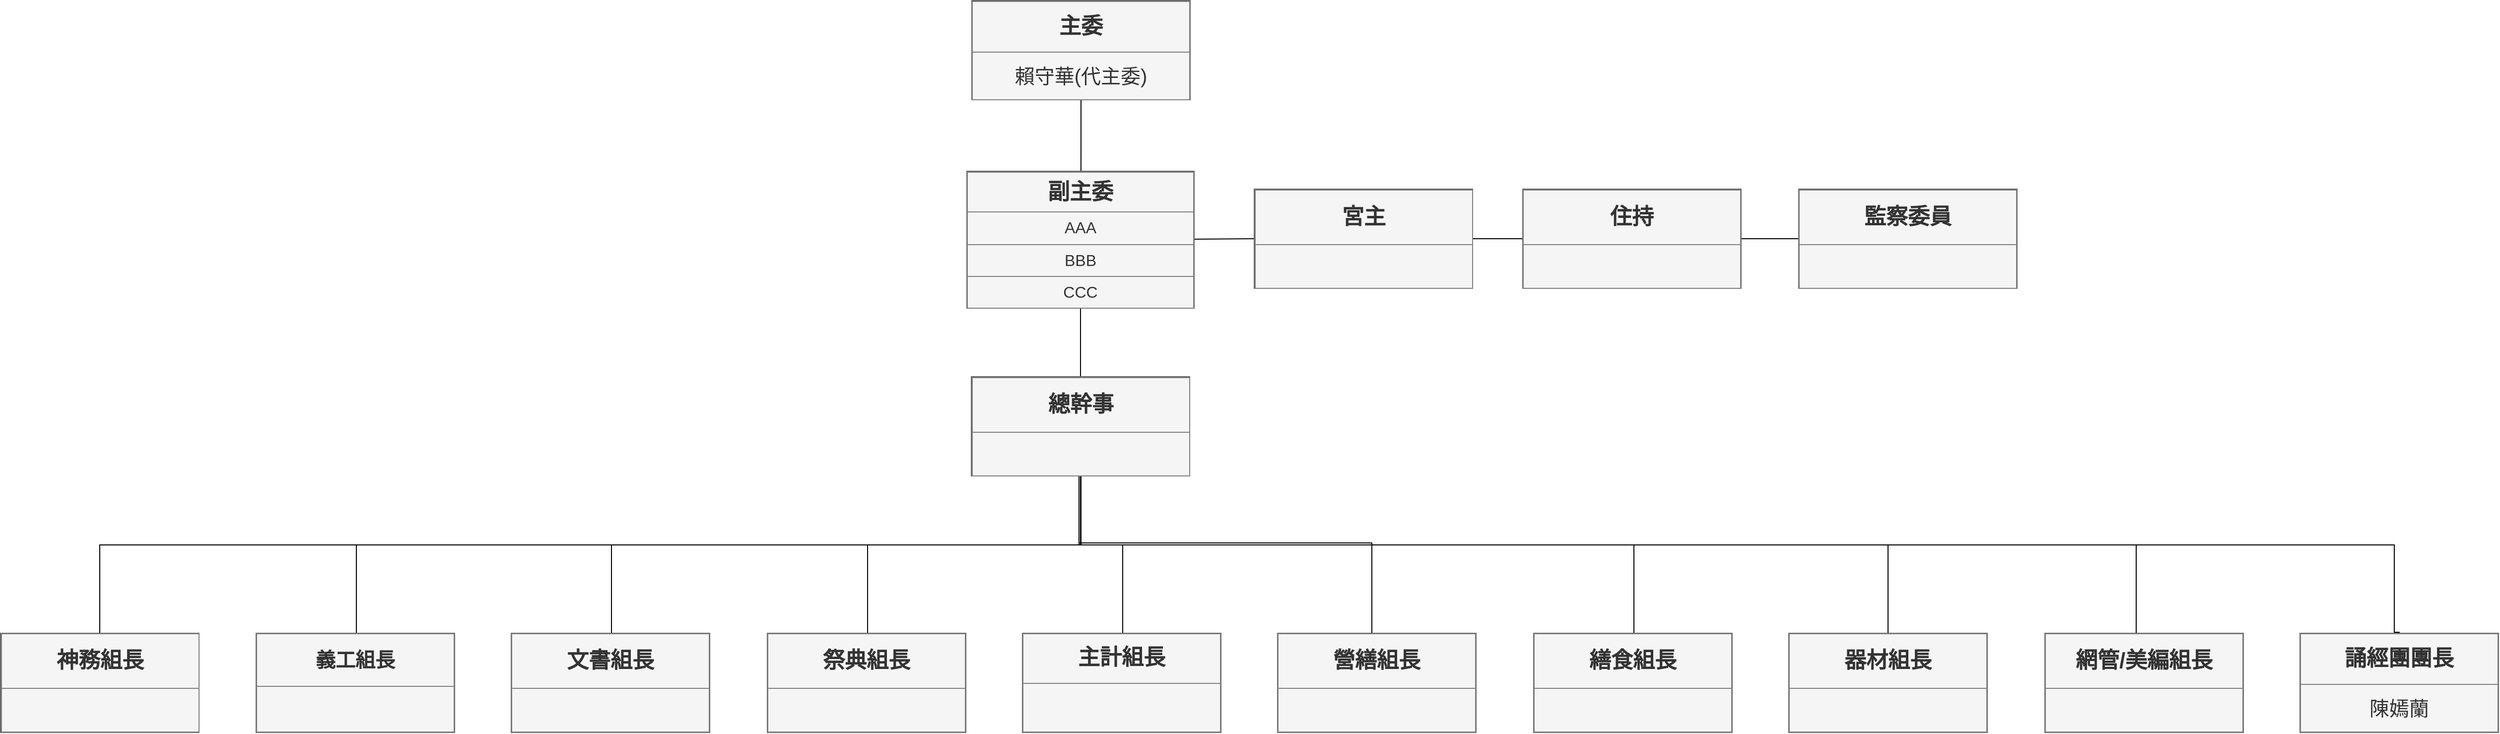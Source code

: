 <mxfile version="10.7.0" type="github"><diagram name="Page-1" id="b98fa263-6416-c6ec-5b7d-78bf54ef71d0"><mxGraphModel dx="3436.5" dy="2199" grid="1" gridSize="10" guides="1" tooltips="1" connect="1" arrows="1" fold="1" page="1" pageScale="1.5" pageWidth="1169" pageHeight="826" background="#ffffff" math="0" shadow="0"><root><mxCell id="0" style=";html=1;"/><mxCell id="1" style=";html=1;" parent="0"/><mxCell id="AvJd5Pj_C6RKvI8IBWGH-46" style="edgeStyle=orthogonalEdgeStyle;rounded=0;orthogonalLoop=1;jettySize=auto;html=1;exitX=0.5;exitY=1;exitDx=0;exitDy=0;entryX=0.5;entryY=0;entryDx=0;entryDy=0;endArrow=none;endFill=0;" edge="1" parent="1" source="AvJd5Pj_C6RKvI8IBWGH-23" target="AvJd5Pj_C6RKvI8IBWGH-40"><mxGeometry relative="1" as="geometry"><Array as="points"><mxPoint x="887" y="391"/><mxPoint x="2210" y="391"/><mxPoint x="2210" y="479"/></Array></mxGeometry></mxCell><mxCell id="303ed1de8c2c98b4-77" style="edgeStyle=orthogonalEdgeStyle;html=1;startSize=6;endFill=0;endSize=6;strokeWidth=1;fontSize=16;rounded=0;endArrow=none;" parent="1" source="AvJd5Pj_C6RKvI8IBWGH-16" edge="1"><mxGeometry relative="1" as="geometry"><mxPoint x="887.529" y="-50.5" as="sourcePoint"/><mxPoint x="886.941" y="24.5" as="targetPoint"/></mxGeometry></mxCell><mxCell id="303ed1de8c2c98b4-79" style="edgeStyle=orthogonalEdgeStyle;html=1;startSize=6;endFill=0;endSize=6;strokeWidth=1;fontSize=16;rounded=0;endArrow=none;" parent="1" source="AvJd5Pj_C6RKvI8IBWGH-15" target="AvJd5Pj_C6RKvI8IBWGH-23" edge="1"><mxGeometry relative="1" as="geometry"><mxPoint x="890" y="330.5" as="sourcePoint"/><mxPoint x="886" y="230.5" as="targetPoint"/></mxGeometry></mxCell><mxCell id="303ed1de8c2c98b4-82" style="edgeStyle=orthogonalEdgeStyle;html=1;startSize=6;endFill=0;endSize=6;strokeWidth=1;fontSize=16;rounded=0;endArrow=none;exitX=0.5;exitY=1;exitDx=0;exitDy=0;entryX=0.5;entryY=0;entryDx=0;entryDy=0;" parent="1" source="AvJd5Pj_C6RKvI8IBWGH-23" target="AvJd5Pj_C6RKvI8IBWGH-29" edge="1"><mxGeometry relative="1" as="geometry"><Array as="points"><mxPoint x="887" y="391"/><mxPoint x="-101" y="391"/></Array><mxPoint x="892.5" y="313.5" as="sourcePoint"/><mxPoint x="138" y="490" as="targetPoint"/></mxGeometry></mxCell><mxCell id="303ed1de8c2c98b4-83" style="edgeStyle=orthogonalEdgeStyle;html=1;startSize=6;endFill=0;endSize=6;strokeWidth=1;fontSize=16;rounded=0;endArrow=none;" parent="1" source="AvJd5Pj_C6RKvI8IBWGH-23" edge="1"><mxGeometry relative="1" as="geometry"><Array as="points"><mxPoint x="885" y="389"/><mxPoint x="1180" y="389"/><mxPoint x="1180" y="489"/></Array><mxPoint x="885" y="312.5" as="sourcePoint"/><mxPoint x="1194" y="490" as="targetPoint"/></mxGeometry></mxCell><mxCell id="303ed1de8c2c98b4-84" style="edgeStyle=orthogonalEdgeStyle;html=1;startSize=6;endFill=0;endSize=6;strokeWidth=1;fontSize=16;rounded=0;endArrow=none;entryX=0.5;entryY=0;entryDx=0;entryDy=0;" parent="1" target="AvJd5Pj_C6RKvI8IBWGH-38" edge="1"><mxGeometry relative="1" as="geometry"><Array as="points"><mxPoint x="885" y="391"/><mxPoint x="1700" y="391"/></Array><mxPoint x="885" y="341" as="sourcePoint"/><mxPoint x="1770" y="491" as="targetPoint"/></mxGeometry></mxCell><mxCell id="AvJd5Pj_C6RKvI8IBWGH-6" value="" style="endArrow=none;html=1;entryX=0;entryY=0.5;entryDx=0;entryDy=0;" edge="1" parent="1" target="AvJd5Pj_C6RKvI8IBWGH-17"><mxGeometry width="50" height="50" relative="1" as="geometry"><mxPoint x="998" y="83" as="sourcePoint"/><mxPoint x="1054.647" y="83.412" as="targetPoint"/></mxGeometry></mxCell><mxCell id="AvJd5Pj_C6RKvI8IBWGH-8" value="" style="endArrow=none;html=1;entryX=0;entryY=0.5;entryDx=0;entryDy=0;exitX=1;exitY=0.5;exitDx=0;exitDy=0;" edge="1" parent="1" source="AvJd5Pj_C6RKvI8IBWGH-17" target="AvJd5Pj_C6RKvI8IBWGH-21"><mxGeometry width="50" height="50" relative="1" as="geometry"><mxPoint x="1292" y="82.5" as="sourcePoint"/><mxPoint x="1325.059" y="81.912" as="targetPoint"/></mxGeometry></mxCell><mxCell id="AvJd5Pj_C6RKvI8IBWGH-9" value="" style="endArrow=none;html=1;" edge="1" parent="1" source="AvJd5Pj_C6RKvI8IBWGH-21" target="AvJd5Pj_C6RKvI8IBWGH-22"><mxGeometry width="50" height="50" relative="1" as="geometry"><mxPoint x="1551.941" y="81.912" as="sourcePoint"/><mxPoint x="1592" y="83.077" as="targetPoint"/></mxGeometry></mxCell><mxCell id="AvJd5Pj_C6RKvI8IBWGH-15" value="&lt;table border=&quot;1&quot; width=&quot;100%&quot; cellpadding=&quot;4&quot; style=&quot;width: 100% ; height: 100% ; border-collapse: collapse ; font-size: 16px&quot;&gt;&lt;tbody&gt;&lt;tr&gt;&lt;th align=&quot;center&quot;&gt;&lt;b&gt;&lt;font style=&quot;font-size: 22px&quot;&gt;副主委&lt;/font&gt;&lt;/b&gt;&lt;/th&gt;&lt;/tr&gt;&lt;tr&gt;&lt;td align=&quot;center&quot;&gt;&lt;font style=&quot;font-size: 16px&quot;&gt;AAA&lt;br&gt;&lt;/font&gt;&lt;/td&gt;&lt;/tr&gt;&lt;tr&gt;&lt;td align=&quot;center&quot;&gt;&lt;font style=&quot;font-size: 16px&quot;&gt;BBB&lt;/font&gt;&lt;/td&gt;&lt;/tr&gt;&lt;tr&gt;&lt;td style=&quot;text-align: center&quot;&gt;&lt;font style=&quot;font-size: 16px&quot;&gt;CCC&lt;/font&gt;&lt;/td&gt;&lt;/tr&gt;&lt;/tbody&gt;&lt;/table&gt;&lt;br style=&quot;font-size: 16px&quot;&gt;" style="text;html=1;overflow=fill;rounded=0;fillColor=#f5f5f5;strokeColor=#666666;fontColor=#333333;" vertex="1" parent="1"><mxGeometry x="772" y="14.5" width="229" height="138" as="geometry"/></mxCell><mxCell id="AvJd5Pj_C6RKvI8IBWGH-16" value="&lt;table border=&quot;1&quot; width=&quot;100%&quot; cellpadding=&quot;4&quot; style=&quot;width: 100% ; height: 100% ; border-collapse: collapse ; font-size: 20px&quot;&gt;&lt;tbody&gt;&lt;tr&gt;&lt;th align=&quot;center&quot;&gt;&lt;b&gt;&lt;font style=&quot;font-size: 22px&quot;&gt;主委&lt;/font&gt;&lt;/b&gt;&lt;/th&gt;&lt;/tr&gt;&lt;tr&gt;&lt;td align=&quot;center&quot;&gt;&lt;font style=&quot;font-size: 20px&quot;&gt;賴守華(代主委)&lt;/font&gt;&lt;/td&gt;&lt;/tr&gt;&lt;/tbody&gt;&lt;/table&gt;&lt;br style=&quot;font-size: 20px&quot;&gt;" style="text;html=1;overflow=fill;rounded=0;fillColor=#f5f5f5;strokeColor=#666666;fontColor=#333333;" vertex="1" parent="1"><mxGeometry x="777" y="-157.5" width="220" height="100" as="geometry"/></mxCell><mxCell id="AvJd5Pj_C6RKvI8IBWGH-17" value="&lt;table border=&quot;1&quot; width=&quot;100%&quot; cellpadding=&quot;4&quot; style=&quot;width: 100% ; height: 100% ; border-collapse: collapse ; font-size: 16px&quot;&gt;&lt;tbody&gt;&lt;tr&gt;&lt;th align=&quot;center&quot;&gt;&lt;b&gt;&lt;font style=&quot;font-size: 22px&quot;&gt;宮主&lt;/font&gt;&lt;/b&gt;&lt;/th&gt;&lt;/tr&gt;&lt;tr&gt;&lt;td align=&quot;center&quot;&gt;&lt;br&gt;&lt;/td&gt;&lt;/tr&gt;&lt;/tbody&gt;&lt;/table&gt;&lt;br style=&quot;font-size: 16px&quot;&gt;" style="text;html=1;overflow=fill;rounded=0;fillColor=#f5f5f5;strokeColor=#666666;fontColor=#333333;" vertex="1" parent="1"><mxGeometry x="1061.5" y="32.5" width="220" height="100" as="geometry"/></mxCell><mxCell id="AvJd5Pj_C6RKvI8IBWGH-21" value="&lt;table border=&quot;1&quot; width=&quot;100%&quot; cellpadding=&quot;4&quot; style=&quot;width: 100% ; height: 100% ; border-collapse: collapse ; font-size: 16px&quot;&gt;&lt;tbody&gt;&lt;tr&gt;&lt;th align=&quot;center&quot;&gt;&lt;b&gt;&lt;font style=&quot;font-size: 22px&quot;&gt;住持&lt;/font&gt;&lt;/b&gt;&lt;/th&gt;&lt;/tr&gt;&lt;tr&gt;&lt;td align=&quot;center&quot;&gt;&lt;br&gt;&lt;/td&gt;&lt;/tr&gt;&lt;/tbody&gt;&lt;/table&gt;&lt;br style=&quot;font-size: 16px&quot;&gt;" style="text;html=1;overflow=fill;rounded=0;fillColor=#f5f5f5;strokeColor=#666666;fontColor=#333333;" vertex="1" parent="1"><mxGeometry x="1332" y="32.5" width="220" height="100" as="geometry"/></mxCell><mxCell id="AvJd5Pj_C6RKvI8IBWGH-22" value="&lt;table border=&quot;1&quot; width=&quot;100%&quot; cellpadding=&quot;4&quot; style=&quot;width: 100% ; height: 100% ; border-collapse: collapse ; font-size: 16px&quot;&gt;&lt;tbody&gt;&lt;tr&gt;&lt;th align=&quot;center&quot;&gt;&lt;font style=&quot;font-size: 22px&quot;&gt;監察委員&lt;/font&gt;&lt;/th&gt;&lt;/tr&gt;&lt;tr&gt;&lt;td align=&quot;center&quot;&gt;&lt;br&gt;&lt;/td&gt;&lt;/tr&gt;&lt;/tbody&gt;&lt;/table&gt;&lt;br style=&quot;font-size: 16px&quot;&gt;" style="text;html=1;overflow=fill;rounded=0;fillColor=#f5f5f5;strokeColor=#666666;fontColor=#333333;" vertex="1" parent="1"><mxGeometry x="1610" y="32.5" width="220" height="100" as="geometry"/></mxCell><mxCell id="AvJd5Pj_C6RKvI8IBWGH-28" style="edgeStyle=orthogonalEdgeStyle;rounded=0;orthogonalLoop=1;jettySize=auto;html=1;exitX=0.5;exitY=1;exitDx=0;exitDy=0;endArrow=none;endFill=0;" edge="1" parent="1" source="AvJd5Pj_C6RKvI8IBWGH-23" target="AvJd5Pj_C6RKvI8IBWGH-30"><mxGeometry relative="1" as="geometry"><mxPoint x="578" y="490" as="targetPoint"/><Array as="points"><mxPoint x="887" y="391"/><mxPoint x="157" y="391"/></Array></mxGeometry></mxCell><mxCell id="AvJd5Pj_C6RKvI8IBWGH-41" style="edgeStyle=orthogonalEdgeStyle;rounded=0;orthogonalLoop=1;jettySize=auto;html=1;exitX=0.5;exitY=1;exitDx=0;exitDy=0;entryX=0.5;entryY=0;entryDx=0;entryDy=0;endArrow=none;endFill=0;" edge="1" parent="1" source="AvJd5Pj_C6RKvI8IBWGH-23" target="AvJd5Pj_C6RKvI8IBWGH-31"><mxGeometry relative="1" as="geometry"><Array as="points"><mxPoint x="887" y="391"/><mxPoint x="414" y="391"/></Array></mxGeometry></mxCell><mxCell id="AvJd5Pj_C6RKvI8IBWGH-42" style="edgeStyle=orthogonalEdgeStyle;rounded=0;orthogonalLoop=1;jettySize=auto;html=1;exitX=0.5;exitY=1;exitDx=0;exitDy=0;entryX=0.5;entryY=0;entryDx=0;entryDy=0;endArrow=none;endFill=0;" edge="1" parent="1" source="AvJd5Pj_C6RKvI8IBWGH-23" target="AvJd5Pj_C6RKvI8IBWGH-32"><mxGeometry relative="1" as="geometry"><Array as="points"><mxPoint x="887" y="391"/><mxPoint x="672" y="391"/></Array></mxGeometry></mxCell><mxCell id="AvJd5Pj_C6RKvI8IBWGH-43" style="edgeStyle=orthogonalEdgeStyle;rounded=0;orthogonalLoop=1;jettySize=auto;html=1;exitX=0.5;exitY=1;exitDx=0;exitDy=0;entryX=0.5;entryY=0;entryDx=0;entryDy=0;endArrow=none;endFill=0;" edge="1" parent="1" source="AvJd5Pj_C6RKvI8IBWGH-23" target="AvJd5Pj_C6RKvI8IBWGH-33"><mxGeometry relative="1" as="geometry"><Array as="points"><mxPoint x="887" y="391"/><mxPoint x="929" y="391"/></Array></mxGeometry></mxCell><mxCell id="AvJd5Pj_C6RKvI8IBWGH-44" style="edgeStyle=orthogonalEdgeStyle;rounded=0;orthogonalLoop=1;jettySize=auto;html=1;exitX=0.5;exitY=1;exitDx=0;exitDy=0;entryX=0.5;entryY=0;entryDx=0;entryDy=0;endArrow=none;endFill=0;" edge="1" parent="1" source="AvJd5Pj_C6RKvI8IBWGH-23" target="AvJd5Pj_C6RKvI8IBWGH-37"><mxGeometry relative="1" as="geometry"><Array as="points"><mxPoint x="887" y="391"/><mxPoint x="1444" y="391"/></Array></mxGeometry></mxCell><mxCell id="AvJd5Pj_C6RKvI8IBWGH-45" style="edgeStyle=orthogonalEdgeStyle;rounded=0;orthogonalLoop=1;jettySize=auto;html=1;endArrow=none;endFill=0;" edge="1" parent="1"><mxGeometry relative="1" as="geometry"><mxPoint x="887" y="321" as="sourcePoint"/><mxPoint x="1950" y="489" as="targetPoint"/><Array as="points"><mxPoint x="887" y="391"/><mxPoint x="1950" y="391"/><mxPoint x="1950" y="478"/></Array></mxGeometry></mxCell><mxCell id="AvJd5Pj_C6RKvI8IBWGH-23" value="&lt;table border=&quot;1&quot; width=&quot;100%&quot; cellpadding=&quot;4&quot; style=&quot;width: 100% ; height: 100% ; border-collapse: collapse ; font-size: 16px&quot;&gt;&lt;tbody&gt;&lt;tr&gt;&lt;th align=&quot;center&quot;&gt;&lt;font style=&quot;font-size: 22px&quot;&gt;總幹事&lt;/font&gt;&lt;/th&gt;&lt;/tr&gt;&lt;tr&gt;&lt;td align=&quot;center&quot;&gt;&lt;br&gt;&lt;/td&gt;&lt;/tr&gt;&lt;/tbody&gt;&lt;/table&gt;&lt;br style=&quot;font-size: 16px&quot;&gt;" style="text;html=1;overflow=fill;rounded=0;fillColor=#f5f5f5;strokeColor=#666666;fontColor=#333333;" vertex="1" parent="1"><mxGeometry x="776.5" y="221.5" width="220" height="100" as="geometry"/></mxCell><mxCell id="AvJd5Pj_C6RKvI8IBWGH-29" value="&lt;table border=&quot;1&quot; width=&quot;100%&quot; cellpadding=&quot;4&quot; style=&quot;width: 100% ; height: 100% ; border-collapse: collapse ; font-size: 16px&quot;&gt;&lt;tbody&gt;&lt;tr&gt;&lt;th align=&quot;center&quot;&gt;&lt;font style=&quot;font-size: 22px&quot;&gt;神務組長&lt;/font&gt;&lt;/th&gt;&lt;/tr&gt;&lt;tr&gt;&lt;td align=&quot;center&quot;&gt;&lt;br&gt;&lt;/td&gt;&lt;/tr&gt;&lt;/tbody&gt;&lt;/table&gt;&lt;br style=&quot;font-size: 16px&quot;&gt;" style="text;html=1;overflow=fill;rounded=0;fillColor=#f5f5f5;strokeColor=#666666;fontColor=#333333;flipH=1;" vertex="1" parent="1"><mxGeometry x="-201.5" y="480" width="200" height="100" as="geometry"/></mxCell><mxCell id="AvJd5Pj_C6RKvI8IBWGH-30" value="&lt;table border=&quot;1&quot; width=&quot;100%&quot; cellpadding=&quot;4&quot; style=&quot;width: 100% ; height: 100% ; border-collapse: collapse ; font-size: 16px&quot;&gt;&lt;tbody&gt;&lt;tr&gt;&lt;th align=&quot;center&quot;&gt;&lt;span style=&quot;font-size: 20px&quot;&gt;義工組長&lt;/span&gt;&lt;/th&gt;&lt;/tr&gt;&lt;tr&gt;&lt;td align=&quot;center&quot;&gt;&lt;br&gt;&lt;/td&gt;&lt;/tr&gt;&lt;/tbody&gt;&lt;/table&gt;&lt;br style=&quot;font-size: 16px&quot;&gt;" style="text;html=1;overflow=fill;rounded=0;fillColor=#f5f5f5;strokeColor=#666666;fontColor=#333333;flipH=1;" vertex="1" parent="1"><mxGeometry x="56" y="480" width="200" height="100" as="geometry"/></mxCell><mxCell id="AvJd5Pj_C6RKvI8IBWGH-31" value="&lt;table border=&quot;1&quot; width=&quot;100%&quot; cellpadding=&quot;4&quot; style=&quot;width: 100% ; height: 100% ; border-collapse: collapse ; font-size: 16px&quot;&gt;&lt;tbody&gt;&lt;tr&gt;&lt;th align=&quot;center&quot;&gt;&lt;font style=&quot;font-size: 22px&quot;&gt;文書組長&lt;/font&gt;&lt;/th&gt;&lt;/tr&gt;&lt;tr&gt;&lt;td align=&quot;center&quot;&gt;&lt;br&gt;&lt;/td&gt;&lt;/tr&gt;&lt;/tbody&gt;&lt;/table&gt;&lt;br style=&quot;font-size: 16px&quot;&gt;" style="text;html=1;overflow=fill;rounded=0;fillColor=#f5f5f5;strokeColor=#666666;fontColor=#333333;flipH=1;" vertex="1" parent="1"><mxGeometry x="313" y="480" width="200" height="100" as="geometry"/></mxCell><mxCell id="AvJd5Pj_C6RKvI8IBWGH-32" value="&lt;table border=&quot;1&quot; width=&quot;100%&quot; cellpadding=&quot;4&quot; style=&quot;width: 100% ; height: 100% ; border-collapse: collapse ; font-size: 16px&quot;&gt;&lt;tbody&gt;&lt;tr&gt;&lt;th align=&quot;center&quot;&gt;&lt;font style=&quot;font-size: 22px&quot;&gt;祭典組長&lt;/font&gt;&lt;/th&gt;&lt;/tr&gt;&lt;tr&gt;&lt;td align=&quot;center&quot;&gt;&lt;br&gt;&lt;/td&gt;&lt;/tr&gt;&lt;/tbody&gt;&lt;/table&gt;&lt;br style=&quot;font-size: 16px&quot;&gt;" style="text;html=1;overflow=fill;rounded=0;fillColor=#f5f5f5;strokeColor=#666666;fontColor=#333333;flipH=1;" vertex="1" parent="1"><mxGeometry x="571" y="480" width="200" height="100" as="geometry"/></mxCell><mxCell id="AvJd5Pj_C6RKvI8IBWGH-33" value="&lt;table border=&quot;1&quot; width=&quot;100%&quot; cellpadding=&quot;4&quot; style=&quot;width: 100% ; height: 100% ; border-collapse: collapse ; font-size: 22px&quot;&gt;&lt;tbody&gt;&lt;tr&gt;&lt;th align=&quot;center&quot;&gt;&lt;span&gt;主計組長&lt;/span&gt;&lt;/th&gt;&lt;/tr&gt;&lt;tr&gt;&lt;td align=&quot;center&quot;&gt;&lt;br&gt;&lt;/td&gt;&lt;/tr&gt;&lt;/tbody&gt;&lt;/table&gt;&lt;br style=&quot;font-size: 16px&quot;&gt;" style="text;html=1;overflow=fill;rounded=0;fillColor=#f5f5f5;strokeColor=#666666;fontColor=#333333;flipH=1;" vertex="1" parent="1"><mxGeometry x="828" y="480" width="200" height="100" as="geometry"/></mxCell><mxCell id="AvJd5Pj_C6RKvI8IBWGH-36" value="&lt;table border=&quot;1&quot; width=&quot;100%&quot; cellpadding=&quot;4&quot; style=&quot;width: 100% ; height: 100% ; border-collapse: collapse ; font-size: 16px&quot;&gt;&lt;tbody&gt;&lt;tr&gt;&lt;th align=&quot;center&quot;&gt;&lt;font style=&quot;font-size: 22px&quot;&gt;營繕組長&lt;/font&gt;&lt;/th&gt;&lt;/tr&gt;&lt;tr&gt;&lt;td align=&quot;center&quot;&gt;&lt;br&gt;&lt;/td&gt;&lt;/tr&gt;&lt;/tbody&gt;&lt;/table&gt;&lt;br style=&quot;font-size: 16px&quot;&gt;" style="text;html=1;overflow=fill;rounded=0;fillColor=#f5f5f5;strokeColor=#666666;fontColor=#333333;flipH=1;" vertex="1" parent="1"><mxGeometry x="1085" y="480" width="200" height="100" as="geometry"/></mxCell><mxCell id="AvJd5Pj_C6RKvI8IBWGH-37" value="&lt;table border=&quot;1&quot; width=&quot;100%&quot; cellpadding=&quot;4&quot; style=&quot;width: 100% ; height: 100% ; border-collapse: collapse ; font-size: 16px&quot;&gt;&lt;tbody&gt;&lt;tr&gt;&lt;th align=&quot;center&quot;&gt;&lt;font style=&quot;font-size: 22px&quot;&gt;繕食組長&lt;/font&gt;&lt;/th&gt;&lt;/tr&gt;&lt;tr&gt;&lt;td align=&quot;center&quot;&gt;&lt;br&gt;&lt;/td&gt;&lt;/tr&gt;&lt;/tbody&gt;&lt;/table&gt;&lt;br style=&quot;font-size: 16px&quot;&gt;" style="text;html=1;overflow=fill;rounded=0;fillColor=#f5f5f5;strokeColor=#666666;fontColor=#333333;flipH=1;" vertex="1" parent="1"><mxGeometry x="1343" y="480" width="200" height="100" as="geometry"/></mxCell><mxCell id="AvJd5Pj_C6RKvI8IBWGH-38" value="&lt;table border=&quot;1&quot; width=&quot;100%&quot; cellpadding=&quot;4&quot; style=&quot;width: 100% ; height: 100% ; border-collapse: collapse ; font-size: 16px&quot;&gt;&lt;tbody&gt;&lt;tr&gt;&lt;th align=&quot;center&quot;&gt;&lt;font style=&quot;font-size: 22px&quot;&gt;器材組長&lt;/font&gt;&lt;/th&gt;&lt;/tr&gt;&lt;tr&gt;&lt;td align=&quot;center&quot;&gt;&lt;br&gt;&lt;/td&gt;&lt;/tr&gt;&lt;/tbody&gt;&lt;/table&gt;&lt;br style=&quot;font-size: 16px&quot;&gt;" style="text;html=1;overflow=fill;rounded=0;fillColor=#f5f5f5;strokeColor=#666666;fontColor=#333333;flipH=1;" vertex="1" parent="1"><mxGeometry x="1600" y="480" width="200" height="100" as="geometry"/></mxCell><mxCell id="AvJd5Pj_C6RKvI8IBWGH-39" value="&lt;table border=&quot;1&quot; width=&quot;100%&quot; cellpadding=&quot;4&quot; style=&quot;width: 100% ; height: 100% ; border-collapse: collapse ; font-size: 16px&quot;&gt;&lt;tbody&gt;&lt;tr&gt;&lt;th align=&quot;center&quot;&gt;&lt;font style=&quot;font-size: 22px&quot;&gt;網管/美編組長&lt;/font&gt;&lt;/th&gt;&lt;/tr&gt;&lt;tr&gt;&lt;td align=&quot;center&quot;&gt;&lt;br&gt;&lt;/td&gt;&lt;/tr&gt;&lt;/tbody&gt;&lt;/table&gt;&lt;br style=&quot;font-size: 16px&quot;&gt;" style="text;html=1;overflow=fill;rounded=0;fillColor=#f5f5f5;strokeColor=#666666;fontColor=#333333;flipH=1;" vertex="1" parent="1"><mxGeometry x="1858" y="480" width="200" height="100" as="geometry"/></mxCell><mxCell id="AvJd5Pj_C6RKvI8IBWGH-40" value="&lt;table border=&quot;1&quot; width=&quot;100%&quot; cellpadding=&quot;4&quot; style=&quot;width: 100% ; height: 100% ; border-collapse: collapse ; font-size: 20px&quot;&gt;&lt;tbody&gt;&lt;tr&gt;&lt;th align=&quot;center&quot;&gt;&lt;font style=&quot;font-size: 22px&quot;&gt;誦經團團長&lt;/font&gt;&lt;/th&gt;&lt;/tr&gt;&lt;tr&gt;&lt;td align=&quot;center&quot;&gt;&lt;font style=&quot;font-size: 20px&quot;&gt;&lt;font style=&quot;font-size: 20px&quot;&gt;陳嫣蘭&lt;/font&gt;&lt;br&gt;&lt;/font&gt;&lt;/td&gt;&lt;/tr&gt;&lt;/tbody&gt;&lt;/table&gt;&lt;br style=&quot;font-size: 20px&quot;&gt;" style="text;html=1;overflow=fill;rounded=0;fillColor=#f5f5f5;strokeColor=#666666;fontColor=#333333;flipH=1;" vertex="1" parent="1"><mxGeometry x="2115" y="480" width="200" height="100" as="geometry"/></mxCell></root></mxGraphModel></diagram></mxfile>